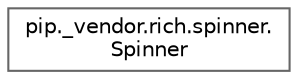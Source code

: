 digraph "Graphical Class Hierarchy"
{
 // LATEX_PDF_SIZE
  bgcolor="transparent";
  edge [fontname=Helvetica,fontsize=10,labelfontname=Helvetica,labelfontsize=10];
  node [fontname=Helvetica,fontsize=10,shape=box,height=0.2,width=0.4];
  rankdir="LR";
  Node0 [id="Node000000",label="pip._vendor.rich.spinner.\lSpinner",height=0.2,width=0.4,color="grey40", fillcolor="white", style="filled",URL="$d5/d4a/classpip_1_1__vendor_1_1rich_1_1spinner_1_1Spinner.html",tooltip=" "];
}
